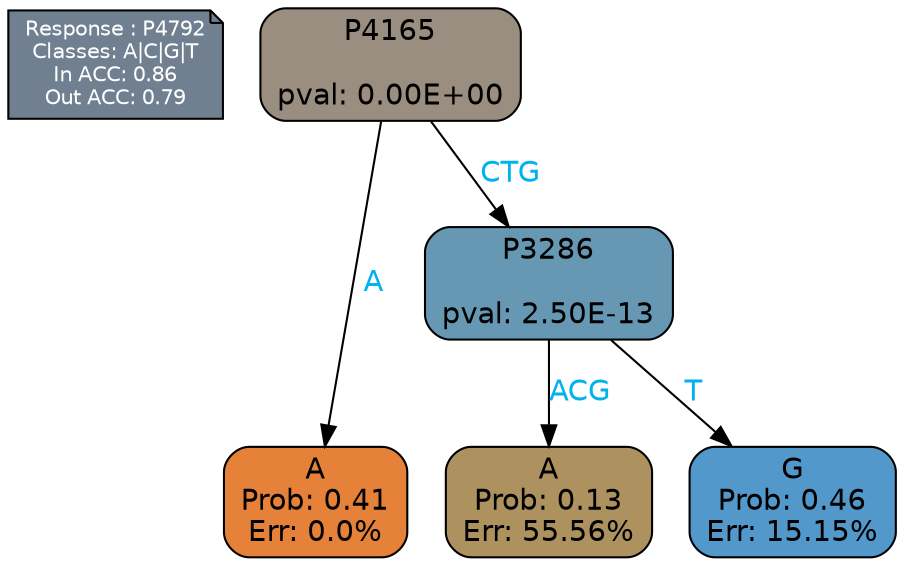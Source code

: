 digraph Tree {
node [shape=box, style="filled, rounded", color="black", fontname=helvetica] ;
graph [ranksep=equally, splines=polylines, bgcolor=transparent, dpi=600] ;
edge [fontname=helvetica] ;
LEGEND [label="Response : P4792
Classes: A|C|G|T
In ACC: 0.86
Out ACC: 0.79
",shape=note,align=left,style=filled,fillcolor="slategray",fontcolor="white",fontsize=10];1 [label="P4165

pval: 0.00E+00", fillcolor="#9a8e81"] ;
2 [label="A
Prob: 0.41
Err: 0.0%", fillcolor="#e58139"] ;
3 [label="P3286

pval: 2.50E-13", fillcolor="#6697b3"] ;
4 [label="A
Prob: 0.13
Err: 55.56%", fillcolor="#ad925f"] ;
5 [label="G
Prob: 0.46
Err: 15.15%", fillcolor="#5398ca"] ;
1 -> 2 [label="A",fontcolor=deepskyblue2] ;
1 -> 3 [label="CTG",fontcolor=deepskyblue2] ;
3 -> 4 [label="ACG",fontcolor=deepskyblue2] ;
3 -> 5 [label="T",fontcolor=deepskyblue2] ;
{rank = same; 2;4;5;}{rank = same; LEGEND;1;}}